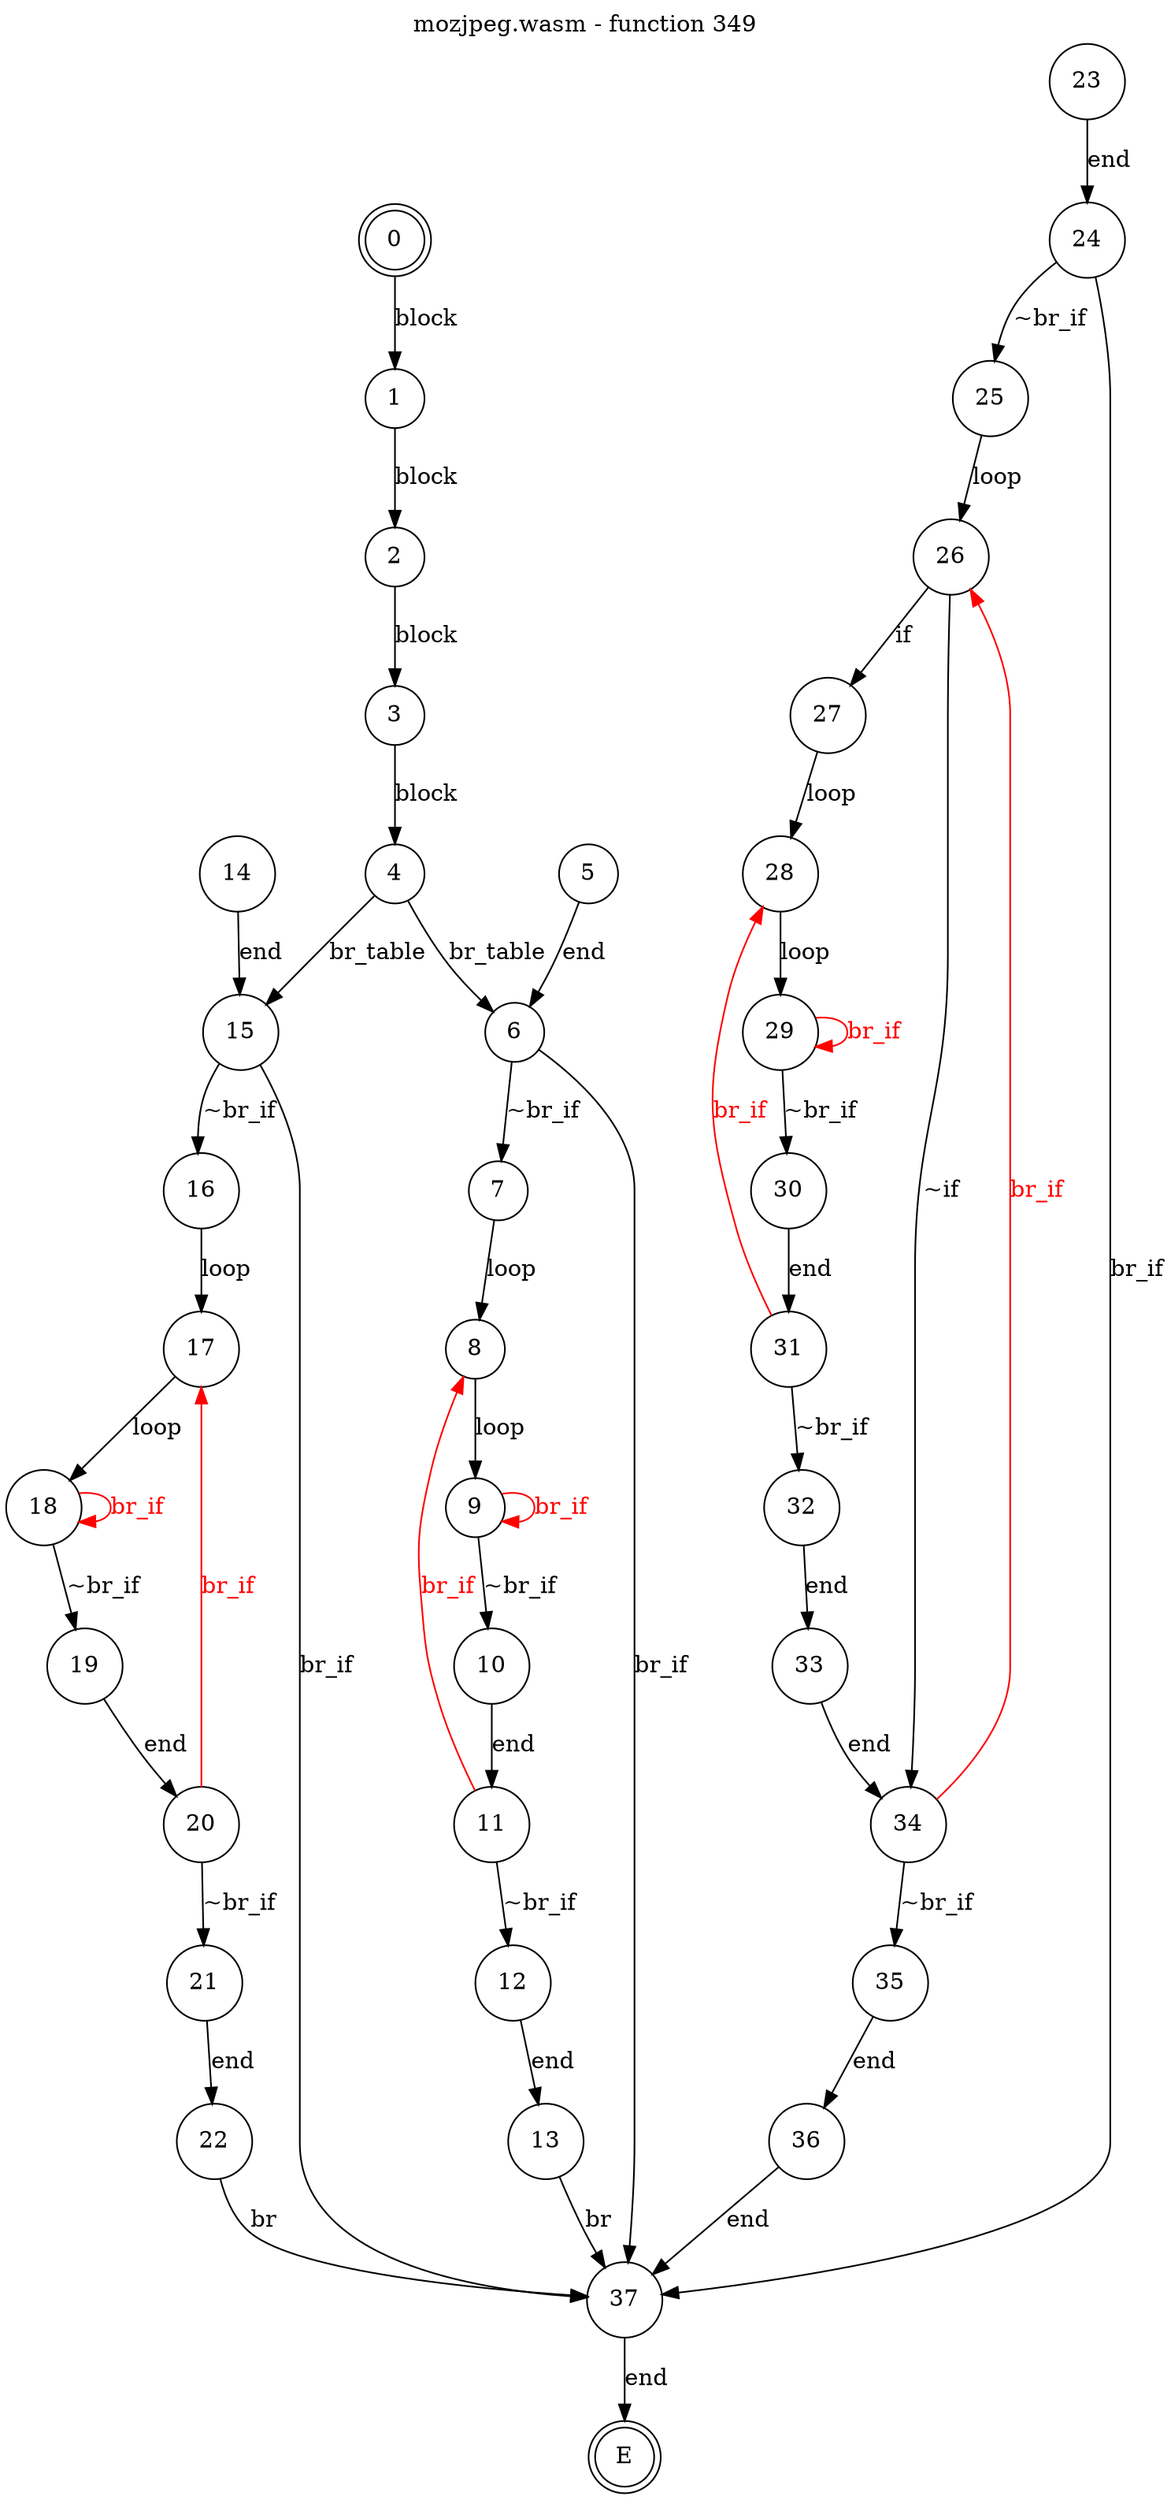 digraph finite_state_machine {
    label = "mozjpeg.wasm - function 349"
    labelloc =  t
    labelfontsize = 16
    labelfontcolor = black
    labelfontname = "Helvetica"
    node [shape = doublecircle]; 0 E ;
    node [shape = circle];
    0 -> 1[label="block"];
    1 -> 2[label="block"];
    2 -> 3[label="block"];
    3 -> 4[label="block"];
    4 -> 15[label="br_table"];
    4 -> 6[label="br_table"];
    5 -> 6[label="end"];
    6 -> 7[label="~br_if"];
    6 -> 37[label="br_if"];
    7 -> 8[label="loop"];
    8 -> 9[label="loop"];
    9 -> 10[label="~br_if"];
    9 -> 9[color="red" fontcolor="red" label="br_if"];
    10 -> 11[label="end"];
    11 -> 12[label="~br_if"];
    11 -> 8[color="red" fontcolor="red" label="br_if"];
    12 -> 13[label="end"];
    13 -> 37[label="br"];
    14 -> 15[label="end"];
    15 -> 16[label="~br_if"];
    15 -> 37[label="br_if"];
    16 -> 17[label="loop"];
    17 -> 18[label="loop"];
    18 -> 19[label="~br_if"];
    18 -> 18[color="red" fontcolor="red" label="br_if"];
    19 -> 20[label="end"];
    20 -> 21[label="~br_if"];
    20 -> 17[color="red" fontcolor="red" label="br_if"];
    21 -> 22[label="end"];
    22 -> 37[label="br"];
    23 -> 24[label="end"];
    24 -> 25[label="~br_if"];
    24 -> 37[label="br_if"];
    25 -> 26[label="loop"];
    26 -> 27[label="if"];
    26 -> 34[label="~if"];
    27 -> 28[label="loop"];
    28 -> 29[label="loop"];
    29 -> 30[label="~br_if"];
    29 -> 29[color="red" fontcolor="red" label="br_if"];
    30 -> 31[label="end"];
    31 -> 32[label="~br_if"];
    31 -> 28[color="red" fontcolor="red" label="br_if"];
    32 -> 33[label="end"];
    33 -> 34[label="end"];
    34 -> 35[label="~br_if"];
    34 -> 26[color="red" fontcolor="red" label="br_if"];
    35 -> 36[label="end"];
    36 -> 37[label="end"];
    37 -> E[label="end"];
}
